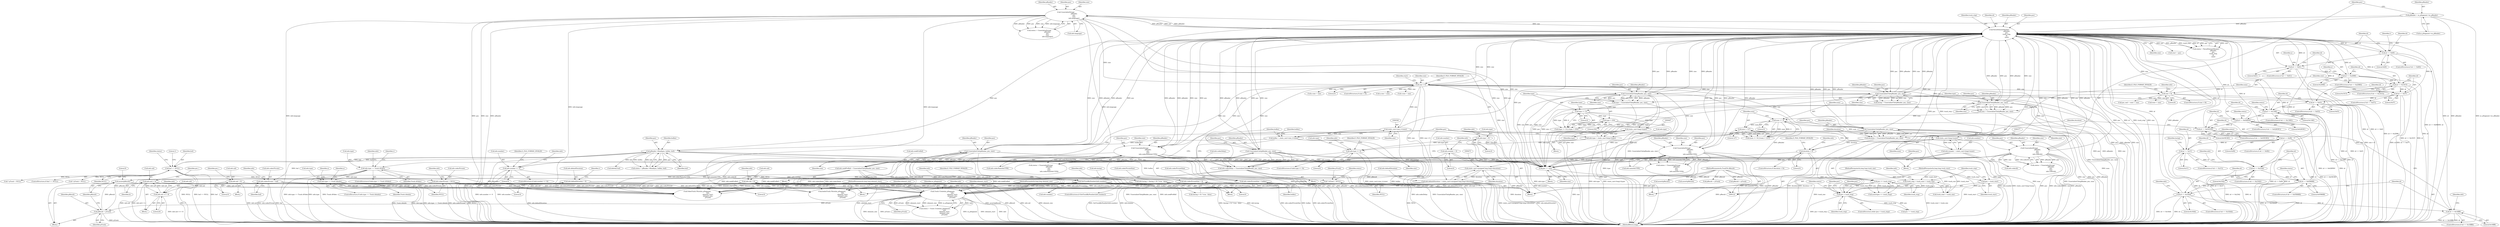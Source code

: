 digraph "1_Android_04839626ed859623901ebd3a5fd483982186b59d_192@API" {
"1000858" [label="(Call,assert(pResult))"];
"1000855" [label="(Call,pResult = pTrack)"];
"1000845" [label="(Call,Track::Create(m_pSegment,\n                                          info,\n                                          element_start,\n                                          element_size,\n                                          pTrack))"];
"1000438" [label="(Call,UnserializeString(\n                                    pReader,\n                                    pos,\n                                    size,\n                                    info.language))"];
"1000223" [label="(Call,ParseElementHeader(\n                                pReader,\n                                pos,\n                                track_stop,\n                                id,\n                                size))"];
"1000622" [label="(Call,UnserializeUInt(pReader, pos, size))"];
"1000236" [label="(Call,size < 0)"];
"1000458" [label="(Call,UnserializeUInt(pReader, pos, size))"];
"1000388" [label="(Call,UnserializeUInt(pReader, pos, size))"];
"1000587" [label="(Call,UnserializeString(\n                                    pReader,\n                                    pos,\n                                    size,\n                                    info.codecNameAsUTF8))"];
"1000134" [label="(Call,pReader = m_pSegment->m_pReader)"];
"1000503" [label="(Call,UnserializeUInt(pReader, pos, size))"];
"1000484" [label="(Call,UnserializeString(\n                                    pReader,\n                                    pos,\n                                    size,\n                                    info.codecId))"];
"1000418" [label="(Call,UnserializeString(\n                                    pReader,\n                                    pos,\n                                    size,\n                                    info.nameAsUTF8))"];
"1000608" [label="(Call,UnserializeUInt(pReader, pos, size))"];
"1000358" [label="(Call,UnserializeUInt(pReader, pos, size))"];
"1000214" [label="(Call,pos < track_stop)"];
"1000630" [label="(Call,pos <= track_stop)"];
"1000626" [label="(Call,pos += size)"];
"1000539" [label="(Call,static_cast<size_t>(size))"];
"1000299" [label="(Call,size > 8)"];
"1000557" [label="(Call,pReader->Read(pos, buflen, buf))"];
"1000537" [label="(Call,buflen = static_cast<size_t>(size))"];
"1000548" [label="(Call,buf == NULL)"];
"1000140" [label="(Call,pos = track_start)"];
"1000123" [label="(MethodParameterIn,long long track_start)"];
"1000144" [label="(Call,track_stop = track_start + track_size)"];
"1000124" [label="(MethodParameterIn,long long track_size)"];
"1000519" [label="(Call,id == 0x23A2)"];
"1000497" [label="(Call,id == 0x1C)"];
"1000477" [label="(Call,id == 0x06)"];
"1000451" [label="(Call,id == 0x03E383)"];
"1000431" [label="(Call,id == 0x02B59C)"];
"1000411" [label="(Call,id == 0x136E)"];
"1000381" [label="(Call,id == 0x03)"];
"1000351" [label="(Call,id == 0x57)"];
"1000294" [label="(Call,id == 0x33C5)"];
"1000278" [label="(Call,id == 0x2D80)"];
"1000262" [label="(Call,id == 0x61)"];
"1000246" [label="(Call,id == 0x60)"];
"1000614" [label="(Call,id == 0x16BB)"];
"1000600" [label="(Call,id == 0x16AA)"];
"1000580" [label="(Call,id == 0x058688)"];
"1000568" [label="(Call,info.codecPrivate = buf)"];
"1000342" [label="(Call,info.uid |= b)"];
"1000337" [label="(Call,info.uid <<= 8)"];
"1000304" [label="(Call,info.uid = 0)"];
"1000165" [label="(Call,info.defaultDuration = 0)"];
"1000604" [label="(Call,info.codecDelay = UnserializeUInt(pReader, pos, size))"];
"1000526" [label="(Call,info.codecPrivate = NULL)"];
"1000618" [label="(Call,info.seekPreRoll = UnserializeUInt(pReader, pos, size))"];
"1000735" [label="(Call,info.type == Track::kAudio)"];
"1000671" [label="(Call,info.type == Track::kVideo)"];
"1000653" [label="(Call,info.type <= 0)"];
"1000150" [label="(Call,info.type = 0)"];
"1000402" [label="(Call,info.type = static_cast<long>(type))"];
"1000406" [label="(Call,static_cast<long>(type))"];
"1000397" [label="(Call,type > 254)"];
"1000394" [label="(Call,type <= 0)"];
"1000386" [label="(Call,type = UnserializeUInt(pReader, pos, size))"];
"1000531" [label="(Call,info.codecPrivateSize = 0)"];
"1000160" [label="(Call,info.uid = 0)"];
"1000646" [label="(Call,GetTrackByNumber(info.number))"];
"1000638" [label="(Call,info.number <= 0)"];
"1000372" [label="(Call,info.number = static_cast<long>(num))"];
"1000376" [label="(Call,static_cast<long>(num))"];
"1000364" [label="(Call,num <= 0)"];
"1000356" [label="(Call,num = UnserializeUInt(pReader, pos, size))"];
"1000367" [label="(Call,num > 127)"];
"1000155" [label="(Call,info.number = 0)"];
"1000660" [label="(Call,info.lacing = (lacing > 0) ? true : false)"];
"1000573" [label="(Call,info.codecPrivateSize = buflen)"];
"1000468" [label="(Call,info.defaultDuration = static_cast<unsigned long long>(duration))"];
"1000472" [label="(Call,static_cast<unsigned long long>(duration))"];
"1000463" [label="(Call,duration < 0)"];
"1000456" [label="(Call,duration = UnserializeUInt(pReader, pos, size))"];
"1000125" [label="(MethodParameterIn,long long element_start)"];
"1000126" [label="(MethodParameterIn,long long element_size)"];
"1000839" [label="(Call,* pTrack = NULL)"];
"1000127" [label="(MethodParameterIn,Track*& pResult)"];
"1000503" [label="(Call,UnserializeUInt(pReader, pos, size))"];
"1000303" [label="(Identifier,E_FILE_FORMAT_INVALID)"];
"1000369" [label="(Literal,127)"];
"1000451" [label="(Call,id == 0x03E383)"];
"1000632" [label="(Identifier,track_stop)"];
"1000305" [label="(Call,info.uid)"];
"1000433" [label="(Literal,0x02B59C)"];
"1000397" [label="(Call,type > 254)"];
"1000432" [label="(Identifier,id)"];
"1000541" [label="(Identifier,size)"];
"1000417" [label="(Identifier,status)"];
"1000135" [label="(Identifier,pReader)"];
"1000839" [label="(Call,* pTrack = NULL)"];
"1000646" [label="(Call,GetTrackByNumber(info.number))"];
"1000588" [label="(Identifier,pReader)"];
"1000386" [label="(Call,type = UnserializeUInt(pReader, pos, size))"];
"1000314" [label="(Call,pos_end = start + size)"];
"1000308" [label="(Literal,0)"];
"1000587" [label="(Call,UnserializeString(\n                                    pReader,\n                                    pos,\n                                    size,\n                                    info.codecNameAsUTF8))"];
"1000657" [label="(Literal,0)"];
"1000268" [label="(Identifier,a)"];
"1000662" [label="(Identifier,info)"];
"1000843" [label="(Call,status = Track::Create(m_pSegment,\n                                          info,\n                                          element_start,\n                                          element_size,\n                                          pTrack))"];
"1000365" [label="(Identifier,num)"];
"1000623" [label="(Identifier,pReader)"];
"1000569" [label="(Call,info.codecPrivate)"];
"1000384" [label="(Block,)"];
"1000564" [label="(Call,delete[] buf)"];
"1000573" [label="(Call,info.codecPrivateSize = buflen)"];
"1000316" [label="(Call,start + size)"];
"1000165" [label="(Call,info.defaultDuration = 0)"];
"1000311" [label="(Identifier,pos_)"];
"1000297" [label="(Block,)"];
"1000416" [label="(Call,status = UnserializeString(\n                                    pReader,\n                                    pos,\n                                    size,\n                                    info.nameAsUTF8))"];
"1000393" [label="(Call,(type <= 0) || (type > 254))"];
"1000226" [label="(Identifier,track_stop)"];
"1000430" [label="(ControlStructure,if (id == 0x02B59C))"];
"1000849" [label="(Identifier,element_size)"];
"1000412" [label="(Identifier,id)"];
"1000450" [label="(ControlStructure,if (id == 0x03E383))"];
"1000295" [label="(Identifier,id)"];
"1000381" [label="(Call,id == 0x03)"];
"1000217" [label="(Block,)"];
"1000601" [label="(Identifier,id)"];
"1000556" [label="(Identifier,status)"];
"1000304" [label="(Call,info.uid = 0)"];
"1000568" [label="(Call,info.codecPrivate = buf)"];
"1000660" [label="(Call,info.lacing = (lacing > 0) ? true : false)"];
"1000150" [label="(Call,info.type = 0)"];
"1000227" [label="(Identifier,id)"];
"1000411" [label="(Call,id == 0x136E)"];
"1000486" [label="(Identifier,pos)"];
"1000306" [label="(Identifier,info)"];
"1000134" [label="(Call,pReader = m_pSegment->m_pReader)"];
"1000348" [label="(Identifier,pos_)"];
"1000846" [label="(Identifier,m_pSegment)"];
"1000520" [label="(Identifier,id)"];
"1000522" [label="(Block,)"];
"1000293" [label="(ControlStructure,if (id == 0x33C5))"];
"1000247" [label="(Identifier,id)"];
"1000501" [label="(Call,lacing = UnserializeUInt(pReader, pos, size))"];
"1000173" [label="(Identifier,v)"];
"1000246" [label="(Call,id == 0x60)"];
"1000391" [label="(Identifier,size)"];
"1000124" [label="(MethodParameterIn,long long track_size)"];
"1000544" [label="(Block,)"];
"1000589" [label="(Identifier,pos)"];
"1000352" [label="(Identifier,id)"];
"1000376" [label="(Call,static_cast<long>(num))"];
"1000216" [label="(Identifier,track_stop)"];
"1000136" [label="(Call,m_pSegment->m_pReader)"];
"1000610" [label="(Identifier,pos)"];
"1000625" [label="(Identifier,size)"];
"1000142" [label="(Identifier,track_start)"];
"1000382" [label="(Identifier,id)"];
"1000582" [label="(Literal,0x058688)"];
"1000465" [label="(Literal,0)"];
"1000358" [label="(Call,UnserializeUInt(pReader, pos, size))"];
"1000287" [label="(Call,e.size = size)"];
"1000626" [label="(Call,pos += size)"];
"1000439" [label="(Identifier,pReader)"];
"1000482" [label="(Call,status = UnserializeString(\n                                    pReader,\n                                    pos,\n                                    size,\n                                    info.codecId))"];
"1000264" [label="(Literal,0x61)"];
"1000611" [label="(Identifier,size)"];
"1000479" [label="(Literal,0x06)"];
"1000240" [label="(Identifier,E_FILE_FORMAT_INVALID)"];
"1000844" [label="(Identifier,status)"];
"1000353" [label="(Literal,0x57)"];
"1000782" [label="(Call,assert(pResult))"];
"1000538" [label="(Identifier,buflen)"];
"1000616" [label="(Literal,0x16BB)"];
"1000603" [label="(Block,)"];
"1000524" [label="(Identifier,info)"];
"1000166" [label="(Call,info.defaultDuration)"];
"1000769" [label="(Call,AudioTrack::Parse(m_pSegment,\n                                              info,\n                                              element_start,\n                                              element_size,\n                                              pTrack))"];
"1000715" [label="(Call,pResult = pTrack)"];
"1000537" [label="(Call,buflen = static_cast<size_t>(size))"];
"1000214" [label="(Call,pos < track_stop)"];
"1000642" [label="(Literal,0)"];
"1000585" [label="(Call,status = UnserializeString(\n                                    pReader,\n                                    pos,\n                                    size,\n                                    info.codecNameAsUTF8))"];
"1000155" [label="(Call,info.number = 0)"];
"1000608" [label="(Call,UnserializeUInt(pReader, pos, size))"];
"1000279" [label="(Identifier,id)"];
"1000638" [label="(Call,info.number <= 0)"];
"1000146" [label="(Call,track_start + track_size)"];
"1000548" [label="(Call,buf == NULL)"];
"1000342" [label="(Call,info.uid |= b)"];
"1000460" [label="(Identifier,pos)"];
"1000659" [label="(Identifier,E_FILE_FORMAT_INVALID)"];
"1000145" [label="(Identifier,track_stop)"];
"1000553" [label="(Literal,1)"];
"1000670" [label="(ControlStructure,if (info.type == Track::kVideo))"];
"1000533" [label="(Identifier,info)"];
"1000579" [label="(ControlStructure,if (id == 0x058688))"];
"1000160" [label="(Call,info.uid = 0)"];
"1000847" [label="(Identifier,info)"];
"1000337" [label="(Call,info.uid <<= 8)"];
"1000383" [label="(Literal,0x03)"];
"1000224" [label="(Identifier,pReader)"];
"1000410" [label="(ControlStructure,if (id == 0x136E))"];
"1000737" [label="(Identifier,info)"];
"1000575" [label="(Identifier,info)"];
"1000372" [label="(Call,info.number = static_cast<long>(num))"];
"1000736" [label="(Call,info.type)"];
"1000470" [label="(Identifier,info)"];
"1000159" [label="(Literal,0)"];
"1000245" [label="(ControlStructure,if (id == 0x60))"];
"1000162" [label="(Identifier,info)"];
"1000609" [label="(Identifier,pReader)"];
"1000485" [label="(Identifier,pReader)"];
"1000586" [label="(Identifier,status)"];
"1000422" [label="(Call,info.nameAsUTF8)"];
"1000408" [label="(Identifier,type)"];
"1000262" [label="(Call,id == 0x61)"];
"1000151" [label="(Call,info.type)"];
"1000521" [label="(Literal,0x23A2)"];
"1000238" [label="(Literal,0)"];
"1000856" [label="(Identifier,pResult)"];
"1000602" [label="(Literal,0x16AA)"];
"1000476" [label="(ControlStructure,if (id == 0x06))"];
"1000169" [label="(Literal,0)"];
"1000617" [label="(Block,)"];
"1000502" [label="(Identifier,lacing)"];
"1000858" [label="(Call,assert(pResult))"];
"1000577" [label="(Identifier,buflen)"];
"1000360" [label="(Identifier,pos)"];
"1000378" [label="(Identifier,num)"];
"1000395" [label="(Identifier,type)"];
"1000463" [label="(Call,duration < 0)"];
"1000223" [label="(Call,ParseElementHeader(\n                                pReader,\n                                pos,\n                                track_stop,\n                                id,\n                                size))"];
"1000235" [label="(ControlStructure,if (size < 0))"];
"1000614" [label="(Call,id == 0x16BB)"];
"1000859" [label="(Identifier,pResult)"];
"1000627" [label="(Identifier,pos)"];
"1000580" [label="(Call,id == 0x058688)"];
"1000357" [label="(Identifier,num)"];
"1000484" [label="(Call,UnserializeString(\n                                    pReader,\n                                    pos,\n                                    size,\n                                    info.codecId))"];
"1000418" [label="(Call,UnserializeString(\n                                    pReader,\n                                    pos,\n                                    size,\n                                    info.nameAsUTF8))"];
"1000437" [label="(Identifier,status)"];
"1000363" [label="(Call,(num <= 0) || (num > 127))"];
"1000531" [label="(Call,info.codecPrivateSize = 0)"];
"1000519" [label="(Call,id == 0x23A2)"];
"1000644" [label="(Identifier,E_FILE_FORMAT_INVALID)"];
"1000280" [label="(Literal,0x2D80)"];
"1000855" [label="(Call,pResult = pTrack)"];
"1000301" [label="(Literal,8)"];
"1000763" [label="(Call,* pTrack = NULL)"];
"1000857" [label="(Identifier,pTrack)"];
"1000648" [label="(Identifier,info)"];
"1000213" [label="(ControlStructure,while (pos < track_stop))"];
"1000504" [label="(Identifier,pReader)"];
"1000652" [label="(ControlStructure,if (info.type <= 0))"];
"1000499" [label="(Literal,0x1C)"];
"1000488" [label="(Call,info.codecId)"];
"1000356" [label="(Call,num = UnserializeUInt(pReader, pos, size))"];
"1000127" [label="(MethodParameterIn,Track*& pResult)"];
"1000628" [label="(Identifier,size)"];
"1000436" [label="(Call,status = UnserializeString(\n                                    pReader,\n                                    pos,\n                                    size,\n                                    info.language))"];
"1000840" [label="(Identifier,pTrack)"];
"1000637" [label="(ControlStructure,if (info.number <= 0))"];
"1000125" [label="(MethodParameterIn,long long element_start)"];
"1000653" [label="(Call,info.type <= 0)"];
"1000261" [label="(ControlStructure,if (id == 0x61))"];
"1000705" [label="(Call,VideoTrack::Parse(m_pSegment,\n                                              info,\n                                              element_start,\n                                              element_size,\n                                              pTrack))"];
"1000354" [label="(Block,)"];
"1000498" [label="(Identifier,id)"];
"1000478" [label="(Identifier,id)"];
"1000457" [label="(Identifier,duration)"];
"1000398" [label="(Identifier,type)"];
"1000558" [label="(Identifier,pos)"];
"1000861" [label="(Literal,0)"];
"1000243" [label="(Identifier,start)"];
"1000236" [label="(Call,size < 0)"];
"1000252" [label="(Identifier,v)"];
"1000341" [label="(Literal,8)"];
"1000850" [label="(Identifier,pTrack)"];
"1000462" [label="(ControlStructure,if (duration < 0))"];
"1000453" [label="(Literal,0x03E383)"];
"1000419" [label="(Identifier,pReader)"];
"1000346" [label="(Identifier,b)"];
"1000390" [label="(Identifier,pos)"];
"1000421" [label="(Identifier,size)"];
"1000547" [label="(ControlStructure,if (buf == NULL))"];
"1000228" [label="(Identifier,size)"];
"1000156" [label="(Call,info.number)"];
"1000699" [label="(Call,* pTrack = NULL)"];
"1000296" [label="(Literal,0x33C5)"];
"1000543" [label="(Identifier,buflen)"];
"1000779" [label="(Call,pResult = pTrack)"];
"1000630" [label="(Call,pos <= track_stop)"];
"1000798" [label="(Block,)"];
"1000242" [label="(Call,start = pos)"];
"1000388" [label="(Call,UnserializeUInt(pReader, pos, size))"];
"1000442" [label="(Call,info.language)"];
"1000680" [label="(Identifier,v)"];
"1000631" [label="(Identifier,pos)"];
"1000647" [label="(Call,info.number)"];
"1000629" [label="(Call,assert(pos <= track_stop))"];
"1000581" [label="(Identifier,id)"];
"1000600" [label="(Call,id == 0x16AA)"];
"1000366" [label="(Literal,0)"];
"1000277" [label="(ControlStructure,if (id == 0x2D80))"];
"1000157" [label="(Identifier,info)"];
"1000438" [label="(Call,UnserializeString(\n                                    pReader,\n                                    pos,\n                                    size,\n                                    info.language))"];
"1000718" [label="(Call,assert(pResult))"];
"1000141" [label="(Identifier,pos)"];
"1000452" [label="(Identifier,id)"];
"1000440" [label="(Identifier,pos)"];
"1000403" [label="(Call,info.type)"];
"1000618" [label="(Call,info.seekPreRoll = UnserializeUInt(pReader, pos, size))"];
"1000604" [label="(Call,info.codecDelay = UnserializeUInt(pReader, pos, size))"];
"1000271" [label="(Call,a.size = size)"];
"1000555" [label="(Call,status = pReader->Read(pos, buflen, buf))"];
"1000467" [label="(Identifier,E_FILE_FORMAT_INVALID)"];
"1000402" [label="(Call,info.type = static_cast<long>(type))"];
"1000862" [label="(MethodReturn,long)"];
"1000373" [label="(Call,info.number)"];
"1000387" [label="(Identifier,type)"];
"1000841" [label="(Identifier,NULL)"];
"1000557" [label="(Call,pReader->Read(pos, buflen, buf))"];
"1000468" [label="(Call,info.defaultDuration = static_cast<unsigned long long>(duration))"];
"1000406" [label="(Call,static_cast<long>(type))"];
"1000620" [label="(Identifier,info)"];
"1000263" [label="(Identifier,id)"];
"1000298" [label="(ControlStructure,if (size > 8))"];
"1000550" [label="(Identifier,NULL)"];
"1000739" [label="(Identifier,Track::kAudio)"];
"1000128" [label="(Block,)"];
"1000474" [label="(Identifier,duration)"];
"1000126" [label="(MethodParameterIn,long long element_size)"];
"1000848" [label="(Identifier,element_start)"];
"1000574" [label="(Call,info.codecPrivateSize)"];
"1000619" [label="(Call,info.seekPreRoll)"];
"1000639" [label="(Call,info.number)"];
"1000431" [label="(Call,id == 0x02B59C)"];
"1000154" [label="(Literal,0)"];
"1000615" [label="(Identifier,id)"];
"1000635" [label="(Identifier,pos)"];
"1000496" [label="(ControlStructure,if (id == 0x1C))"];
"1000671" [label="(Call,info.type == Track::kVideo)"];
"1000464" [label="(Identifier,duration)"];
"1000664" [label="(Call,(lacing > 0) ? true : false)"];
"1000420" [label="(Identifier,pos)"];
"1000350" [label="(ControlStructure,if (id == 0x57))"];
"1000458" [label="(Call,UnserializeUInt(pReader, pos, size))"];
"1000164" [label="(Literal,0)"];
"1000735" [label="(Call,info.type == Track::kAudio)"];
"1000278" [label="(Call,id == 0x2D80)"];
"1000389" [label="(Identifier,pReader)"];
"1000222" [label="(Identifier,status)"];
"1000123" [label="(MethodParameterIn,long long track_start)"];
"1000572" [label="(Identifier,buf)"];
"1000606" [label="(Identifier,info)"];
"1000734" [label="(ControlStructure,if (info.type == Track::kAudio))"];
"1000591" [label="(Call,info.codecNameAsUTF8)"];
"1000845" [label="(Call,Track::Create(m_pSegment,\n                                          info,\n                                          element_start,\n                                          element_size,\n                                          pTrack))"];
"1000483" [label="(Identifier,status)"];
"1000599" [label="(ControlStructure,if (id == 0x16AA))"];
"1000613" [label="(ControlStructure,if (id == 0x16BB))"];
"1000140" [label="(Call,pos = track_start)"];
"1000506" [label="(Identifier,size)"];
"1000456" [label="(Call,duration = UnserializeUInt(pReader, pos, size))"];
"1000487" [label="(Identifier,size)"];
"1000300" [label="(Identifier,size)"];
"1000518" [label="(ControlStructure,if (id == 0x23A2))"];
"1000441" [label="(Identifier,size)"];
"1000634" [label="(Call,pos == track_stop)"];
"1000152" [label="(Identifier,info)"];
"1000605" [label="(Call,info.codecDelay)"];
"1000144" [label="(Call,track_stop = track_start + track_size)"];
"1000505" [label="(Identifier,pos)"];
"1000215" [label="(Identifier,pos)"];
"1000559" [label="(Identifier,buflen)"];
"1000590" [label="(Identifier,size)"];
"1000225" [label="(Identifier,pos)"];
"1000344" [label="(Identifier,info)"];
"1000672" [label="(Call,info.type)"];
"1000248" [label="(Literal,0x60)"];
"1000343" [label="(Call,info.uid)"];
"1000396" [label="(Literal,0)"];
"1000661" [label="(Call,info.lacing)"];
"1000527" [label="(Call,info.codecPrivate)"];
"1000645" [label="(ControlStructure,if (GetTrackByNumber(info.number)))"];
"1000368" [label="(Identifier,num)"];
"1000497" [label="(Call,id == 0x1C)"];
"1000323" [label="(Block,)"];
"1000454" [label="(Block,)"];
"1000359" [label="(Identifier,pReader)"];
"1000255" [label="(Call,v.size = size)"];
"1000675" [label="(Identifier,Track::kVideo)"];
"1000351" [label="(Call,id == 0x57)"];
"1000622" [label="(Call,UnserializeUInt(pReader, pos, size))"];
"1000361" [label="(Identifier,size)"];
"1000167" [label="(Identifier,info)"];
"1000364" [label="(Call,num <= 0)"];
"1000673" [label="(Identifier,info)"];
"1000294" [label="(Call,id == 0x33C5)"];
"1000802" [label="(Identifier,a)"];
"1000624" [label="(Identifier,pos)"];
"1000459" [label="(Identifier,pReader)"];
"1000399" [label="(Literal,254)"];
"1000530" [label="(Identifier,NULL)"];
"1000654" [label="(Call,info.type)"];
"1000535" [label="(Literal,0)"];
"1000744" [label="(Identifier,a)"];
"1000367" [label="(Call,num > 127)"];
"1000539" [label="(Call,static_cast<size_t>(size))"];
"1000284" [label="(Identifier,e)"];
"1000655" [label="(Identifier,info)"];
"1000161" [label="(Call,info.uid)"];
"1000472" [label="(Call,static_cast<unsigned long long>(duration))"];
"1000299" [label="(Call,size > 8)"];
"1000413" [label="(Literal,0x136E)"];
"1000394" [label="(Call,type <= 0)"];
"1000549" [label="(Identifier,buf)"];
"1000560" [label="(Identifier,buf)"];
"1000532" [label="(Call,info.codecPrivateSize)"];
"1000221" [label="(Call,status = ParseElementHeader(\n                                pReader,\n                                pos,\n                                track_stop,\n                                id,\n                                size))"];
"1000338" [label="(Call,info.uid)"];
"1000380" [label="(ControlStructure,if (id == 0x03))"];
"1000237" [label="(Identifier,size)"];
"1000461" [label="(Identifier,size)"];
"1000469" [label="(Call,info.defaultDuration)"];
"1000477" [label="(Call,id == 0x06)"];
"1000526" [label="(Call,info.codecPrivate = NULL)"];
"1000651" [label="(Identifier,E_FILE_FORMAT_INVALID)"];
"1000858" -> "1000798"  [label="AST: "];
"1000858" -> "1000859"  [label="CFG: "];
"1000859" -> "1000858"  [label="AST: "];
"1000861" -> "1000858"  [label="CFG: "];
"1000858" -> "1000862"  [label="DDG: assert(pResult)"];
"1000858" -> "1000862"  [label="DDG: pResult"];
"1000855" -> "1000858"  [label="DDG: pResult"];
"1000127" -> "1000858"  [label="DDG: pResult"];
"1000855" -> "1000798"  [label="AST: "];
"1000855" -> "1000857"  [label="CFG: "];
"1000856" -> "1000855"  [label="AST: "];
"1000857" -> "1000855"  [label="AST: "];
"1000859" -> "1000855"  [label="CFG: "];
"1000855" -> "1000862"  [label="DDG: pTrack"];
"1000845" -> "1000855"  [label="DDG: pTrack"];
"1000127" -> "1000855"  [label="DDG: pResult"];
"1000845" -> "1000843"  [label="AST: "];
"1000845" -> "1000850"  [label="CFG: "];
"1000846" -> "1000845"  [label="AST: "];
"1000847" -> "1000845"  [label="AST: "];
"1000848" -> "1000845"  [label="AST: "];
"1000849" -> "1000845"  [label="AST: "];
"1000850" -> "1000845"  [label="AST: "];
"1000843" -> "1000845"  [label="CFG: "];
"1000845" -> "1000862"  [label="DDG: element_size"];
"1000845" -> "1000862"  [label="DDG: pTrack"];
"1000845" -> "1000862"  [label="DDG: m_pSegment"];
"1000845" -> "1000862"  [label="DDG: element_start"];
"1000845" -> "1000862"  [label="DDG: info"];
"1000845" -> "1000843"  [label="DDG: info"];
"1000845" -> "1000843"  [label="DDG: pTrack"];
"1000845" -> "1000843"  [label="DDG: element_start"];
"1000845" -> "1000843"  [label="DDG: element_size"];
"1000845" -> "1000843"  [label="DDG: m_pSegment"];
"1000438" -> "1000845"  [label="DDG: info.language"];
"1000568" -> "1000845"  [label="DDG: info.codecPrivate"];
"1000342" -> "1000845"  [label="DDG: info.uid"];
"1000484" -> "1000845"  [label="DDG: info.codecId"];
"1000304" -> "1000845"  [label="DDG: info.uid"];
"1000165" -> "1000845"  [label="DDG: info.defaultDuration"];
"1000418" -> "1000845"  [label="DDG: info.nameAsUTF8"];
"1000604" -> "1000845"  [label="DDG: info.codecDelay"];
"1000526" -> "1000845"  [label="DDG: info.codecPrivate"];
"1000618" -> "1000845"  [label="DDG: info.seekPreRoll"];
"1000735" -> "1000845"  [label="DDG: info.type"];
"1000531" -> "1000845"  [label="DDG: info.codecPrivateSize"];
"1000160" -> "1000845"  [label="DDG: info.uid"];
"1000646" -> "1000845"  [label="DDG: info.number"];
"1000660" -> "1000845"  [label="DDG: info.lacing"];
"1000573" -> "1000845"  [label="DDG: info.codecPrivateSize"];
"1000587" -> "1000845"  [label="DDG: info.codecNameAsUTF8"];
"1000468" -> "1000845"  [label="DDG: info.defaultDuration"];
"1000125" -> "1000845"  [label="DDG: element_start"];
"1000126" -> "1000845"  [label="DDG: element_size"];
"1000839" -> "1000845"  [label="DDG: pTrack"];
"1000438" -> "1000436"  [label="AST: "];
"1000438" -> "1000442"  [label="CFG: "];
"1000439" -> "1000438"  [label="AST: "];
"1000440" -> "1000438"  [label="AST: "];
"1000441" -> "1000438"  [label="AST: "];
"1000442" -> "1000438"  [label="AST: "];
"1000436" -> "1000438"  [label="CFG: "];
"1000438" -> "1000862"  [label="DDG: info.language"];
"1000438" -> "1000862"  [label="DDG: pos"];
"1000438" -> "1000862"  [label="DDG: size"];
"1000438" -> "1000862"  [label="DDG: pReader"];
"1000438" -> "1000223"  [label="DDG: pReader"];
"1000438" -> "1000223"  [label="DDG: size"];
"1000438" -> "1000436"  [label="DDG: pReader"];
"1000438" -> "1000436"  [label="DDG: pos"];
"1000438" -> "1000436"  [label="DDG: size"];
"1000438" -> "1000436"  [label="DDG: info.language"];
"1000223" -> "1000438"  [label="DDG: pReader"];
"1000223" -> "1000438"  [label="DDG: pos"];
"1000236" -> "1000438"  [label="DDG: size"];
"1000438" -> "1000626"  [label="DDG: size"];
"1000438" -> "1000626"  [label="DDG: pos"];
"1000438" -> "1000705"  [label="DDG: info.language"];
"1000438" -> "1000769"  [label="DDG: info.language"];
"1000223" -> "1000221"  [label="AST: "];
"1000223" -> "1000228"  [label="CFG: "];
"1000224" -> "1000223"  [label="AST: "];
"1000225" -> "1000223"  [label="AST: "];
"1000226" -> "1000223"  [label="AST: "];
"1000227" -> "1000223"  [label="AST: "];
"1000228" -> "1000223"  [label="AST: "];
"1000221" -> "1000223"  [label="CFG: "];
"1000223" -> "1000862"  [label="DDG: pos"];
"1000223" -> "1000862"  [label="DDG: id"];
"1000223" -> "1000862"  [label="DDG: track_stop"];
"1000223" -> "1000862"  [label="DDG: size"];
"1000223" -> "1000862"  [label="DDG: pReader"];
"1000223" -> "1000221"  [label="DDG: size"];
"1000223" -> "1000221"  [label="DDG: pReader"];
"1000223" -> "1000221"  [label="DDG: track_stop"];
"1000223" -> "1000221"  [label="DDG: id"];
"1000223" -> "1000221"  [label="DDG: pos"];
"1000622" -> "1000223"  [label="DDG: pReader"];
"1000622" -> "1000223"  [label="DDG: size"];
"1000458" -> "1000223"  [label="DDG: pReader"];
"1000458" -> "1000223"  [label="DDG: size"];
"1000388" -> "1000223"  [label="DDG: pReader"];
"1000388" -> "1000223"  [label="DDG: size"];
"1000587" -> "1000223"  [label="DDG: pReader"];
"1000587" -> "1000223"  [label="DDG: size"];
"1000134" -> "1000223"  [label="DDG: pReader"];
"1000503" -> "1000223"  [label="DDG: pReader"];
"1000503" -> "1000223"  [label="DDG: size"];
"1000484" -> "1000223"  [label="DDG: pReader"];
"1000484" -> "1000223"  [label="DDG: size"];
"1000418" -> "1000223"  [label="DDG: pReader"];
"1000418" -> "1000223"  [label="DDG: size"];
"1000608" -> "1000223"  [label="DDG: pReader"];
"1000608" -> "1000223"  [label="DDG: size"];
"1000358" -> "1000223"  [label="DDG: pReader"];
"1000358" -> "1000223"  [label="DDG: size"];
"1000214" -> "1000223"  [label="DDG: pos"];
"1000214" -> "1000223"  [label="DDG: track_stop"];
"1000519" -> "1000223"  [label="DDG: id"];
"1000497" -> "1000223"  [label="DDG: id"];
"1000411" -> "1000223"  [label="DDG: id"];
"1000614" -> "1000223"  [label="DDG: id"];
"1000431" -> "1000223"  [label="DDG: id"];
"1000580" -> "1000223"  [label="DDG: id"];
"1000294" -> "1000223"  [label="DDG: id"];
"1000381" -> "1000223"  [label="DDG: id"];
"1000351" -> "1000223"  [label="DDG: id"];
"1000477" -> "1000223"  [label="DDG: id"];
"1000278" -> "1000223"  [label="DDG: id"];
"1000262" -> "1000223"  [label="DDG: id"];
"1000451" -> "1000223"  [label="DDG: id"];
"1000246" -> "1000223"  [label="DDG: id"];
"1000600" -> "1000223"  [label="DDG: id"];
"1000236" -> "1000223"  [label="DDG: size"];
"1000539" -> "1000223"  [label="DDG: size"];
"1000299" -> "1000223"  [label="DDG: size"];
"1000223" -> "1000236"  [label="DDG: size"];
"1000223" -> "1000242"  [label="DDG: pos"];
"1000223" -> "1000246"  [label="DDG: id"];
"1000223" -> "1000358"  [label="DDG: pReader"];
"1000223" -> "1000358"  [label="DDG: pos"];
"1000223" -> "1000388"  [label="DDG: pReader"];
"1000223" -> "1000388"  [label="DDG: pos"];
"1000223" -> "1000418"  [label="DDG: pReader"];
"1000223" -> "1000418"  [label="DDG: pos"];
"1000223" -> "1000458"  [label="DDG: pReader"];
"1000223" -> "1000458"  [label="DDG: pos"];
"1000223" -> "1000484"  [label="DDG: pReader"];
"1000223" -> "1000484"  [label="DDG: pos"];
"1000223" -> "1000503"  [label="DDG: pReader"];
"1000223" -> "1000503"  [label="DDG: pos"];
"1000223" -> "1000557"  [label="DDG: pos"];
"1000223" -> "1000587"  [label="DDG: pReader"];
"1000223" -> "1000587"  [label="DDG: pos"];
"1000223" -> "1000608"  [label="DDG: pReader"];
"1000223" -> "1000608"  [label="DDG: pos"];
"1000223" -> "1000622"  [label="DDG: pReader"];
"1000223" -> "1000622"  [label="DDG: pos"];
"1000223" -> "1000626"  [label="DDG: pos"];
"1000223" -> "1000630"  [label="DDG: track_stop"];
"1000622" -> "1000618"  [label="AST: "];
"1000622" -> "1000625"  [label="CFG: "];
"1000623" -> "1000622"  [label="AST: "];
"1000624" -> "1000622"  [label="AST: "];
"1000625" -> "1000622"  [label="AST: "];
"1000618" -> "1000622"  [label="CFG: "];
"1000622" -> "1000862"  [label="DDG: pReader"];
"1000622" -> "1000618"  [label="DDG: pReader"];
"1000622" -> "1000618"  [label="DDG: pos"];
"1000622" -> "1000618"  [label="DDG: size"];
"1000236" -> "1000622"  [label="DDG: size"];
"1000622" -> "1000626"  [label="DDG: size"];
"1000622" -> "1000626"  [label="DDG: pos"];
"1000236" -> "1000235"  [label="AST: "];
"1000236" -> "1000238"  [label="CFG: "];
"1000237" -> "1000236"  [label="AST: "];
"1000238" -> "1000236"  [label="AST: "];
"1000240" -> "1000236"  [label="CFG: "];
"1000243" -> "1000236"  [label="CFG: "];
"1000236" -> "1000862"  [label="DDG: size"];
"1000236" -> "1000862"  [label="DDG: size < 0"];
"1000236" -> "1000255"  [label="DDG: size"];
"1000236" -> "1000271"  [label="DDG: size"];
"1000236" -> "1000287"  [label="DDG: size"];
"1000236" -> "1000299"  [label="DDG: size"];
"1000236" -> "1000358"  [label="DDG: size"];
"1000236" -> "1000388"  [label="DDG: size"];
"1000236" -> "1000418"  [label="DDG: size"];
"1000236" -> "1000458"  [label="DDG: size"];
"1000236" -> "1000484"  [label="DDG: size"];
"1000236" -> "1000503"  [label="DDG: size"];
"1000236" -> "1000539"  [label="DDG: size"];
"1000236" -> "1000587"  [label="DDG: size"];
"1000236" -> "1000608"  [label="DDG: size"];
"1000236" -> "1000626"  [label="DDG: size"];
"1000458" -> "1000456"  [label="AST: "];
"1000458" -> "1000461"  [label="CFG: "];
"1000459" -> "1000458"  [label="AST: "];
"1000460" -> "1000458"  [label="AST: "];
"1000461" -> "1000458"  [label="AST: "];
"1000456" -> "1000458"  [label="CFG: "];
"1000458" -> "1000862"  [label="DDG: size"];
"1000458" -> "1000862"  [label="DDG: pos"];
"1000458" -> "1000862"  [label="DDG: pReader"];
"1000458" -> "1000456"  [label="DDG: pReader"];
"1000458" -> "1000456"  [label="DDG: pos"];
"1000458" -> "1000456"  [label="DDG: size"];
"1000458" -> "1000626"  [label="DDG: size"];
"1000458" -> "1000626"  [label="DDG: pos"];
"1000388" -> "1000386"  [label="AST: "];
"1000388" -> "1000391"  [label="CFG: "];
"1000389" -> "1000388"  [label="AST: "];
"1000390" -> "1000388"  [label="AST: "];
"1000391" -> "1000388"  [label="AST: "];
"1000386" -> "1000388"  [label="CFG: "];
"1000388" -> "1000862"  [label="DDG: pReader"];
"1000388" -> "1000862"  [label="DDG: pos"];
"1000388" -> "1000862"  [label="DDG: size"];
"1000388" -> "1000386"  [label="DDG: pReader"];
"1000388" -> "1000386"  [label="DDG: pos"];
"1000388" -> "1000386"  [label="DDG: size"];
"1000388" -> "1000626"  [label="DDG: size"];
"1000388" -> "1000626"  [label="DDG: pos"];
"1000587" -> "1000585"  [label="AST: "];
"1000587" -> "1000591"  [label="CFG: "];
"1000588" -> "1000587"  [label="AST: "];
"1000589" -> "1000587"  [label="AST: "];
"1000590" -> "1000587"  [label="AST: "];
"1000591" -> "1000587"  [label="AST: "];
"1000585" -> "1000587"  [label="CFG: "];
"1000587" -> "1000862"  [label="DDG: pos"];
"1000587" -> "1000862"  [label="DDG: size"];
"1000587" -> "1000862"  [label="DDG: pReader"];
"1000587" -> "1000862"  [label="DDG: info.codecNameAsUTF8"];
"1000587" -> "1000585"  [label="DDG: pReader"];
"1000587" -> "1000585"  [label="DDG: pos"];
"1000587" -> "1000585"  [label="DDG: size"];
"1000587" -> "1000585"  [label="DDG: info.codecNameAsUTF8"];
"1000587" -> "1000626"  [label="DDG: size"];
"1000587" -> "1000626"  [label="DDG: pos"];
"1000587" -> "1000705"  [label="DDG: info.codecNameAsUTF8"];
"1000587" -> "1000769"  [label="DDG: info.codecNameAsUTF8"];
"1000134" -> "1000128"  [label="AST: "];
"1000134" -> "1000136"  [label="CFG: "];
"1000135" -> "1000134"  [label="AST: "];
"1000136" -> "1000134"  [label="AST: "];
"1000141" -> "1000134"  [label="CFG: "];
"1000134" -> "1000862"  [label="DDG: pReader"];
"1000134" -> "1000862"  [label="DDG: m_pSegment->m_pReader"];
"1000503" -> "1000501"  [label="AST: "];
"1000503" -> "1000506"  [label="CFG: "];
"1000504" -> "1000503"  [label="AST: "];
"1000505" -> "1000503"  [label="AST: "];
"1000506" -> "1000503"  [label="AST: "];
"1000501" -> "1000503"  [label="CFG: "];
"1000503" -> "1000862"  [label="DDG: size"];
"1000503" -> "1000862"  [label="DDG: pos"];
"1000503" -> "1000862"  [label="DDG: pReader"];
"1000503" -> "1000501"  [label="DDG: pReader"];
"1000503" -> "1000501"  [label="DDG: pos"];
"1000503" -> "1000501"  [label="DDG: size"];
"1000503" -> "1000626"  [label="DDG: size"];
"1000503" -> "1000626"  [label="DDG: pos"];
"1000484" -> "1000482"  [label="AST: "];
"1000484" -> "1000488"  [label="CFG: "];
"1000485" -> "1000484"  [label="AST: "];
"1000486" -> "1000484"  [label="AST: "];
"1000487" -> "1000484"  [label="AST: "];
"1000488" -> "1000484"  [label="AST: "];
"1000482" -> "1000484"  [label="CFG: "];
"1000484" -> "1000862"  [label="DDG: pos"];
"1000484" -> "1000862"  [label="DDG: info.codecId"];
"1000484" -> "1000862"  [label="DDG: size"];
"1000484" -> "1000862"  [label="DDG: pReader"];
"1000484" -> "1000482"  [label="DDG: pReader"];
"1000484" -> "1000482"  [label="DDG: pos"];
"1000484" -> "1000482"  [label="DDG: size"];
"1000484" -> "1000482"  [label="DDG: info.codecId"];
"1000484" -> "1000626"  [label="DDG: size"];
"1000484" -> "1000626"  [label="DDG: pos"];
"1000484" -> "1000705"  [label="DDG: info.codecId"];
"1000484" -> "1000769"  [label="DDG: info.codecId"];
"1000418" -> "1000416"  [label="AST: "];
"1000418" -> "1000422"  [label="CFG: "];
"1000419" -> "1000418"  [label="AST: "];
"1000420" -> "1000418"  [label="AST: "];
"1000421" -> "1000418"  [label="AST: "];
"1000422" -> "1000418"  [label="AST: "];
"1000416" -> "1000418"  [label="CFG: "];
"1000418" -> "1000862"  [label="DDG: pos"];
"1000418" -> "1000862"  [label="DDG: info.nameAsUTF8"];
"1000418" -> "1000862"  [label="DDG: size"];
"1000418" -> "1000862"  [label="DDG: pReader"];
"1000418" -> "1000416"  [label="DDG: pReader"];
"1000418" -> "1000416"  [label="DDG: pos"];
"1000418" -> "1000416"  [label="DDG: size"];
"1000418" -> "1000416"  [label="DDG: info.nameAsUTF8"];
"1000418" -> "1000626"  [label="DDG: size"];
"1000418" -> "1000626"  [label="DDG: pos"];
"1000418" -> "1000705"  [label="DDG: info.nameAsUTF8"];
"1000418" -> "1000769"  [label="DDG: info.nameAsUTF8"];
"1000608" -> "1000604"  [label="AST: "];
"1000608" -> "1000611"  [label="CFG: "];
"1000609" -> "1000608"  [label="AST: "];
"1000610" -> "1000608"  [label="AST: "];
"1000611" -> "1000608"  [label="AST: "];
"1000604" -> "1000608"  [label="CFG: "];
"1000608" -> "1000862"  [label="DDG: pReader"];
"1000608" -> "1000604"  [label="DDG: pReader"];
"1000608" -> "1000604"  [label="DDG: pos"];
"1000608" -> "1000604"  [label="DDG: size"];
"1000608" -> "1000626"  [label="DDG: size"];
"1000608" -> "1000626"  [label="DDG: pos"];
"1000358" -> "1000356"  [label="AST: "];
"1000358" -> "1000361"  [label="CFG: "];
"1000359" -> "1000358"  [label="AST: "];
"1000360" -> "1000358"  [label="AST: "];
"1000361" -> "1000358"  [label="AST: "];
"1000356" -> "1000358"  [label="CFG: "];
"1000358" -> "1000862"  [label="DDG: size"];
"1000358" -> "1000862"  [label="DDG: pos"];
"1000358" -> "1000862"  [label="DDG: pReader"];
"1000358" -> "1000356"  [label="DDG: pReader"];
"1000358" -> "1000356"  [label="DDG: pos"];
"1000358" -> "1000356"  [label="DDG: size"];
"1000358" -> "1000626"  [label="DDG: size"];
"1000358" -> "1000626"  [label="DDG: pos"];
"1000214" -> "1000213"  [label="AST: "];
"1000214" -> "1000216"  [label="CFG: "];
"1000215" -> "1000214"  [label="AST: "];
"1000216" -> "1000214"  [label="AST: "];
"1000222" -> "1000214"  [label="CFG: "];
"1000635" -> "1000214"  [label="CFG: "];
"1000214" -> "1000862"  [label="DDG: pos < track_stop"];
"1000630" -> "1000214"  [label="DDG: pos"];
"1000630" -> "1000214"  [label="DDG: track_stop"];
"1000140" -> "1000214"  [label="DDG: pos"];
"1000144" -> "1000214"  [label="DDG: track_stop"];
"1000214" -> "1000634"  [label="DDG: pos"];
"1000214" -> "1000634"  [label="DDG: track_stop"];
"1000630" -> "1000629"  [label="AST: "];
"1000630" -> "1000632"  [label="CFG: "];
"1000631" -> "1000630"  [label="AST: "];
"1000632" -> "1000630"  [label="AST: "];
"1000629" -> "1000630"  [label="CFG: "];
"1000630" -> "1000629"  [label="DDG: pos"];
"1000630" -> "1000629"  [label="DDG: track_stop"];
"1000626" -> "1000630"  [label="DDG: pos"];
"1000626" -> "1000217"  [label="AST: "];
"1000626" -> "1000628"  [label="CFG: "];
"1000627" -> "1000626"  [label="AST: "];
"1000628" -> "1000626"  [label="AST: "];
"1000631" -> "1000626"  [label="CFG: "];
"1000626" -> "1000862"  [label="DDG: size"];
"1000539" -> "1000626"  [label="DDG: size"];
"1000299" -> "1000626"  [label="DDG: size"];
"1000557" -> "1000626"  [label="DDG: pos"];
"1000539" -> "1000537"  [label="AST: "];
"1000539" -> "1000541"  [label="CFG: "];
"1000540" -> "1000539"  [label="AST: "];
"1000541" -> "1000539"  [label="AST: "];
"1000537" -> "1000539"  [label="CFG: "];
"1000539" -> "1000862"  [label="DDG: size"];
"1000539" -> "1000537"  [label="DDG: size"];
"1000299" -> "1000298"  [label="AST: "];
"1000299" -> "1000301"  [label="CFG: "];
"1000300" -> "1000299"  [label="AST: "];
"1000301" -> "1000299"  [label="AST: "];
"1000303" -> "1000299"  [label="CFG: "];
"1000306" -> "1000299"  [label="CFG: "];
"1000299" -> "1000862"  [label="DDG: size > 8"];
"1000299" -> "1000862"  [label="DDG: size"];
"1000299" -> "1000314"  [label="DDG: size"];
"1000299" -> "1000316"  [label="DDG: size"];
"1000557" -> "1000555"  [label="AST: "];
"1000557" -> "1000560"  [label="CFG: "];
"1000558" -> "1000557"  [label="AST: "];
"1000559" -> "1000557"  [label="AST: "];
"1000560" -> "1000557"  [label="AST: "];
"1000555" -> "1000557"  [label="CFG: "];
"1000557" -> "1000862"  [label="DDG: pos"];
"1000557" -> "1000862"  [label="DDG: buflen"];
"1000557" -> "1000548"  [label="DDG: buf"];
"1000557" -> "1000555"  [label="DDG: pos"];
"1000557" -> "1000555"  [label="DDG: buflen"];
"1000557" -> "1000555"  [label="DDG: buf"];
"1000537" -> "1000557"  [label="DDG: buflen"];
"1000548" -> "1000557"  [label="DDG: buf"];
"1000557" -> "1000564"  [label="DDG: buf"];
"1000557" -> "1000568"  [label="DDG: buf"];
"1000557" -> "1000573"  [label="DDG: buflen"];
"1000537" -> "1000522"  [label="AST: "];
"1000538" -> "1000537"  [label="AST: "];
"1000543" -> "1000537"  [label="CFG: "];
"1000537" -> "1000862"  [label="DDG: static_cast<size_t>(size)"];
"1000537" -> "1000862"  [label="DDG: buflen"];
"1000548" -> "1000547"  [label="AST: "];
"1000548" -> "1000550"  [label="CFG: "];
"1000549" -> "1000548"  [label="AST: "];
"1000550" -> "1000548"  [label="AST: "];
"1000553" -> "1000548"  [label="CFG: "];
"1000556" -> "1000548"  [label="CFG: "];
"1000548" -> "1000862"  [label="DDG: NULL"];
"1000548" -> "1000862"  [label="DDG: buf == NULL"];
"1000548" -> "1000862"  [label="DDG: buf"];
"1000548" -> "1000526"  [label="DDG: NULL"];
"1000548" -> "1000699"  [label="DDG: NULL"];
"1000548" -> "1000763"  [label="DDG: NULL"];
"1000548" -> "1000839"  [label="DDG: NULL"];
"1000140" -> "1000128"  [label="AST: "];
"1000140" -> "1000142"  [label="CFG: "];
"1000141" -> "1000140"  [label="AST: "];
"1000142" -> "1000140"  [label="AST: "];
"1000145" -> "1000140"  [label="CFG: "];
"1000123" -> "1000140"  [label="DDG: track_start"];
"1000123" -> "1000122"  [label="AST: "];
"1000123" -> "1000862"  [label="DDG: track_start"];
"1000123" -> "1000144"  [label="DDG: track_start"];
"1000123" -> "1000146"  [label="DDG: track_start"];
"1000144" -> "1000128"  [label="AST: "];
"1000144" -> "1000146"  [label="CFG: "];
"1000145" -> "1000144"  [label="AST: "];
"1000146" -> "1000144"  [label="AST: "];
"1000152" -> "1000144"  [label="CFG: "];
"1000144" -> "1000862"  [label="DDG: track_start + track_size"];
"1000124" -> "1000144"  [label="DDG: track_size"];
"1000124" -> "1000122"  [label="AST: "];
"1000124" -> "1000862"  [label="DDG: track_size"];
"1000124" -> "1000146"  [label="DDG: track_size"];
"1000519" -> "1000518"  [label="AST: "];
"1000519" -> "1000521"  [label="CFG: "];
"1000520" -> "1000519"  [label="AST: "];
"1000521" -> "1000519"  [label="AST: "];
"1000524" -> "1000519"  [label="CFG: "];
"1000581" -> "1000519"  [label="CFG: "];
"1000519" -> "1000862"  [label="DDG: id"];
"1000519" -> "1000862"  [label="DDG: id == 0x23A2"];
"1000497" -> "1000519"  [label="DDG: id"];
"1000519" -> "1000580"  [label="DDG: id"];
"1000497" -> "1000496"  [label="AST: "];
"1000497" -> "1000499"  [label="CFG: "];
"1000498" -> "1000497"  [label="AST: "];
"1000499" -> "1000497"  [label="AST: "];
"1000502" -> "1000497"  [label="CFG: "];
"1000520" -> "1000497"  [label="CFG: "];
"1000497" -> "1000862"  [label="DDG: id"];
"1000497" -> "1000862"  [label="DDG: id == 0x1C"];
"1000477" -> "1000497"  [label="DDG: id"];
"1000477" -> "1000476"  [label="AST: "];
"1000477" -> "1000479"  [label="CFG: "];
"1000478" -> "1000477"  [label="AST: "];
"1000479" -> "1000477"  [label="AST: "];
"1000483" -> "1000477"  [label="CFG: "];
"1000498" -> "1000477"  [label="CFG: "];
"1000477" -> "1000862"  [label="DDG: id == 0x06"];
"1000477" -> "1000862"  [label="DDG: id"];
"1000451" -> "1000477"  [label="DDG: id"];
"1000451" -> "1000450"  [label="AST: "];
"1000451" -> "1000453"  [label="CFG: "];
"1000452" -> "1000451"  [label="AST: "];
"1000453" -> "1000451"  [label="AST: "];
"1000457" -> "1000451"  [label="CFG: "];
"1000478" -> "1000451"  [label="CFG: "];
"1000451" -> "1000862"  [label="DDG: id"];
"1000451" -> "1000862"  [label="DDG: id == 0x03E383"];
"1000431" -> "1000451"  [label="DDG: id"];
"1000431" -> "1000430"  [label="AST: "];
"1000431" -> "1000433"  [label="CFG: "];
"1000432" -> "1000431"  [label="AST: "];
"1000433" -> "1000431"  [label="AST: "];
"1000437" -> "1000431"  [label="CFG: "];
"1000452" -> "1000431"  [label="CFG: "];
"1000431" -> "1000862"  [label="DDG: id"];
"1000431" -> "1000862"  [label="DDG: id == 0x02B59C"];
"1000411" -> "1000431"  [label="DDG: id"];
"1000411" -> "1000410"  [label="AST: "];
"1000411" -> "1000413"  [label="CFG: "];
"1000412" -> "1000411"  [label="AST: "];
"1000413" -> "1000411"  [label="AST: "];
"1000417" -> "1000411"  [label="CFG: "];
"1000432" -> "1000411"  [label="CFG: "];
"1000411" -> "1000862"  [label="DDG: id == 0x136E"];
"1000411" -> "1000862"  [label="DDG: id"];
"1000381" -> "1000411"  [label="DDG: id"];
"1000381" -> "1000380"  [label="AST: "];
"1000381" -> "1000383"  [label="CFG: "];
"1000382" -> "1000381"  [label="AST: "];
"1000383" -> "1000381"  [label="AST: "];
"1000387" -> "1000381"  [label="CFG: "];
"1000412" -> "1000381"  [label="CFG: "];
"1000381" -> "1000862"  [label="DDG: id"];
"1000381" -> "1000862"  [label="DDG: id == 0x03"];
"1000351" -> "1000381"  [label="DDG: id"];
"1000351" -> "1000350"  [label="AST: "];
"1000351" -> "1000353"  [label="CFG: "];
"1000352" -> "1000351"  [label="AST: "];
"1000353" -> "1000351"  [label="AST: "];
"1000357" -> "1000351"  [label="CFG: "];
"1000382" -> "1000351"  [label="CFG: "];
"1000351" -> "1000862"  [label="DDG: id == 0x57"];
"1000351" -> "1000862"  [label="DDG: id"];
"1000294" -> "1000351"  [label="DDG: id"];
"1000294" -> "1000293"  [label="AST: "];
"1000294" -> "1000296"  [label="CFG: "];
"1000295" -> "1000294"  [label="AST: "];
"1000296" -> "1000294"  [label="AST: "];
"1000300" -> "1000294"  [label="CFG: "];
"1000352" -> "1000294"  [label="CFG: "];
"1000294" -> "1000862"  [label="DDG: id == 0x33C5"];
"1000294" -> "1000862"  [label="DDG: id"];
"1000278" -> "1000294"  [label="DDG: id"];
"1000278" -> "1000277"  [label="AST: "];
"1000278" -> "1000280"  [label="CFG: "];
"1000279" -> "1000278"  [label="AST: "];
"1000280" -> "1000278"  [label="AST: "];
"1000284" -> "1000278"  [label="CFG: "];
"1000295" -> "1000278"  [label="CFG: "];
"1000278" -> "1000862"  [label="DDG: id == 0x2D80"];
"1000278" -> "1000862"  [label="DDG: id"];
"1000262" -> "1000278"  [label="DDG: id"];
"1000262" -> "1000261"  [label="AST: "];
"1000262" -> "1000264"  [label="CFG: "];
"1000263" -> "1000262"  [label="AST: "];
"1000264" -> "1000262"  [label="AST: "];
"1000268" -> "1000262"  [label="CFG: "];
"1000279" -> "1000262"  [label="CFG: "];
"1000262" -> "1000862"  [label="DDG: id"];
"1000262" -> "1000862"  [label="DDG: id == 0x61"];
"1000246" -> "1000262"  [label="DDG: id"];
"1000246" -> "1000245"  [label="AST: "];
"1000246" -> "1000248"  [label="CFG: "];
"1000247" -> "1000246"  [label="AST: "];
"1000248" -> "1000246"  [label="AST: "];
"1000252" -> "1000246"  [label="CFG: "];
"1000263" -> "1000246"  [label="CFG: "];
"1000246" -> "1000862"  [label="DDG: id == 0x60"];
"1000246" -> "1000862"  [label="DDG: id"];
"1000614" -> "1000613"  [label="AST: "];
"1000614" -> "1000616"  [label="CFG: "];
"1000615" -> "1000614"  [label="AST: "];
"1000616" -> "1000614"  [label="AST: "];
"1000620" -> "1000614"  [label="CFG: "];
"1000627" -> "1000614"  [label="CFG: "];
"1000614" -> "1000862"  [label="DDG: id == 0x16BB"];
"1000614" -> "1000862"  [label="DDG: id"];
"1000600" -> "1000614"  [label="DDG: id"];
"1000600" -> "1000599"  [label="AST: "];
"1000600" -> "1000602"  [label="CFG: "];
"1000601" -> "1000600"  [label="AST: "];
"1000602" -> "1000600"  [label="AST: "];
"1000606" -> "1000600"  [label="CFG: "];
"1000615" -> "1000600"  [label="CFG: "];
"1000600" -> "1000862"  [label="DDG: id == 0x16AA"];
"1000600" -> "1000862"  [label="DDG: id"];
"1000580" -> "1000600"  [label="DDG: id"];
"1000580" -> "1000579"  [label="AST: "];
"1000580" -> "1000582"  [label="CFG: "];
"1000581" -> "1000580"  [label="AST: "];
"1000582" -> "1000580"  [label="AST: "];
"1000586" -> "1000580"  [label="CFG: "];
"1000601" -> "1000580"  [label="CFG: "];
"1000580" -> "1000862"  [label="DDG: id == 0x058688"];
"1000580" -> "1000862"  [label="DDG: id"];
"1000568" -> "1000544"  [label="AST: "];
"1000568" -> "1000572"  [label="CFG: "];
"1000569" -> "1000568"  [label="AST: "];
"1000572" -> "1000568"  [label="AST: "];
"1000575" -> "1000568"  [label="CFG: "];
"1000568" -> "1000862"  [label="DDG: info.codecPrivate"];
"1000568" -> "1000862"  [label="DDG: buf"];
"1000568" -> "1000705"  [label="DDG: info.codecPrivate"];
"1000568" -> "1000769"  [label="DDG: info.codecPrivate"];
"1000342" -> "1000323"  [label="AST: "];
"1000342" -> "1000346"  [label="CFG: "];
"1000343" -> "1000342"  [label="AST: "];
"1000346" -> "1000342"  [label="AST: "];
"1000348" -> "1000342"  [label="CFG: "];
"1000342" -> "1000862"  [label="DDG: info.uid"];
"1000342" -> "1000862"  [label="DDG: info.uid |= b"];
"1000342" -> "1000862"  [label="DDG: b"];
"1000342" -> "1000337"  [label="DDG: info.uid"];
"1000337" -> "1000342"  [label="DDG: info.uid"];
"1000342" -> "1000705"  [label="DDG: info.uid"];
"1000342" -> "1000769"  [label="DDG: info.uid"];
"1000337" -> "1000323"  [label="AST: "];
"1000337" -> "1000341"  [label="CFG: "];
"1000338" -> "1000337"  [label="AST: "];
"1000341" -> "1000337"  [label="AST: "];
"1000344" -> "1000337"  [label="CFG: "];
"1000337" -> "1000862"  [label="DDG: info.uid <<= 8"];
"1000304" -> "1000337"  [label="DDG: info.uid"];
"1000304" -> "1000297"  [label="AST: "];
"1000304" -> "1000308"  [label="CFG: "];
"1000305" -> "1000304"  [label="AST: "];
"1000308" -> "1000304"  [label="AST: "];
"1000311" -> "1000304"  [label="CFG: "];
"1000304" -> "1000862"  [label="DDG: info.uid"];
"1000304" -> "1000705"  [label="DDG: info.uid"];
"1000304" -> "1000769"  [label="DDG: info.uid"];
"1000165" -> "1000128"  [label="AST: "];
"1000165" -> "1000169"  [label="CFG: "];
"1000166" -> "1000165"  [label="AST: "];
"1000169" -> "1000165"  [label="AST: "];
"1000173" -> "1000165"  [label="CFG: "];
"1000165" -> "1000862"  [label="DDG: info.defaultDuration"];
"1000165" -> "1000705"  [label="DDG: info.defaultDuration"];
"1000165" -> "1000769"  [label="DDG: info.defaultDuration"];
"1000604" -> "1000603"  [label="AST: "];
"1000605" -> "1000604"  [label="AST: "];
"1000627" -> "1000604"  [label="CFG: "];
"1000604" -> "1000862"  [label="DDG: UnserializeUInt(pReader, pos, size)"];
"1000604" -> "1000862"  [label="DDG: info.codecDelay"];
"1000604" -> "1000705"  [label="DDG: info.codecDelay"];
"1000604" -> "1000769"  [label="DDG: info.codecDelay"];
"1000526" -> "1000522"  [label="AST: "];
"1000526" -> "1000530"  [label="CFG: "];
"1000527" -> "1000526"  [label="AST: "];
"1000530" -> "1000526"  [label="AST: "];
"1000533" -> "1000526"  [label="CFG: "];
"1000526" -> "1000862"  [label="DDG: NULL"];
"1000526" -> "1000862"  [label="DDG: info.codecPrivate"];
"1000526" -> "1000705"  [label="DDG: info.codecPrivate"];
"1000526" -> "1000769"  [label="DDG: info.codecPrivate"];
"1000618" -> "1000617"  [label="AST: "];
"1000619" -> "1000618"  [label="AST: "];
"1000627" -> "1000618"  [label="CFG: "];
"1000618" -> "1000862"  [label="DDG: UnserializeUInt(pReader, pos, size)"];
"1000618" -> "1000862"  [label="DDG: info.seekPreRoll"];
"1000618" -> "1000705"  [label="DDG: info.seekPreRoll"];
"1000618" -> "1000769"  [label="DDG: info.seekPreRoll"];
"1000735" -> "1000734"  [label="AST: "];
"1000735" -> "1000739"  [label="CFG: "];
"1000736" -> "1000735"  [label="AST: "];
"1000739" -> "1000735"  [label="AST: "];
"1000744" -> "1000735"  [label="CFG: "];
"1000802" -> "1000735"  [label="CFG: "];
"1000735" -> "1000862"  [label="DDG: info.type == Track::kAudio"];
"1000735" -> "1000862"  [label="DDG: Track::kAudio"];
"1000735" -> "1000862"  [label="DDG: info.type"];
"1000671" -> "1000735"  [label="DDG: info.type"];
"1000735" -> "1000769"  [label="DDG: info.type"];
"1000671" -> "1000670"  [label="AST: "];
"1000671" -> "1000675"  [label="CFG: "];
"1000672" -> "1000671"  [label="AST: "];
"1000675" -> "1000671"  [label="AST: "];
"1000680" -> "1000671"  [label="CFG: "];
"1000737" -> "1000671"  [label="CFG: "];
"1000671" -> "1000862"  [label="DDG: info.type"];
"1000671" -> "1000862"  [label="DDG: Track::kVideo"];
"1000671" -> "1000862"  [label="DDG: info.type == Track::kVideo"];
"1000653" -> "1000671"  [label="DDG: info.type"];
"1000671" -> "1000705"  [label="DDG: info.type"];
"1000653" -> "1000652"  [label="AST: "];
"1000653" -> "1000657"  [label="CFG: "];
"1000654" -> "1000653"  [label="AST: "];
"1000657" -> "1000653"  [label="AST: "];
"1000659" -> "1000653"  [label="CFG: "];
"1000662" -> "1000653"  [label="CFG: "];
"1000653" -> "1000862"  [label="DDG: info.type <= 0"];
"1000653" -> "1000862"  [label="DDG: info.type"];
"1000150" -> "1000653"  [label="DDG: info.type"];
"1000402" -> "1000653"  [label="DDG: info.type"];
"1000150" -> "1000128"  [label="AST: "];
"1000150" -> "1000154"  [label="CFG: "];
"1000151" -> "1000150"  [label="AST: "];
"1000154" -> "1000150"  [label="AST: "];
"1000157" -> "1000150"  [label="CFG: "];
"1000150" -> "1000862"  [label="DDG: info.type"];
"1000402" -> "1000384"  [label="AST: "];
"1000402" -> "1000406"  [label="CFG: "];
"1000403" -> "1000402"  [label="AST: "];
"1000406" -> "1000402"  [label="AST: "];
"1000627" -> "1000402"  [label="CFG: "];
"1000402" -> "1000862"  [label="DDG: info.type"];
"1000402" -> "1000862"  [label="DDG: static_cast<long>(type)"];
"1000406" -> "1000402"  [label="DDG: type"];
"1000406" -> "1000408"  [label="CFG: "];
"1000407" -> "1000406"  [label="AST: "];
"1000408" -> "1000406"  [label="AST: "];
"1000406" -> "1000862"  [label="DDG: type"];
"1000397" -> "1000406"  [label="DDG: type"];
"1000394" -> "1000406"  [label="DDG: type"];
"1000397" -> "1000393"  [label="AST: "];
"1000397" -> "1000399"  [label="CFG: "];
"1000398" -> "1000397"  [label="AST: "];
"1000399" -> "1000397"  [label="AST: "];
"1000393" -> "1000397"  [label="CFG: "];
"1000397" -> "1000862"  [label="DDG: type"];
"1000397" -> "1000393"  [label="DDG: type"];
"1000397" -> "1000393"  [label="DDG: 254"];
"1000394" -> "1000397"  [label="DDG: type"];
"1000394" -> "1000393"  [label="AST: "];
"1000394" -> "1000396"  [label="CFG: "];
"1000395" -> "1000394"  [label="AST: "];
"1000396" -> "1000394"  [label="AST: "];
"1000398" -> "1000394"  [label="CFG: "];
"1000393" -> "1000394"  [label="CFG: "];
"1000394" -> "1000862"  [label="DDG: type"];
"1000394" -> "1000393"  [label="DDG: type"];
"1000394" -> "1000393"  [label="DDG: 0"];
"1000386" -> "1000394"  [label="DDG: type"];
"1000386" -> "1000384"  [label="AST: "];
"1000387" -> "1000386"  [label="AST: "];
"1000395" -> "1000386"  [label="CFG: "];
"1000386" -> "1000862"  [label="DDG: UnserializeUInt(pReader, pos, size)"];
"1000531" -> "1000522"  [label="AST: "];
"1000531" -> "1000535"  [label="CFG: "];
"1000532" -> "1000531"  [label="AST: "];
"1000535" -> "1000531"  [label="AST: "];
"1000538" -> "1000531"  [label="CFG: "];
"1000531" -> "1000862"  [label="DDG: info.codecPrivateSize"];
"1000531" -> "1000705"  [label="DDG: info.codecPrivateSize"];
"1000531" -> "1000769"  [label="DDG: info.codecPrivateSize"];
"1000160" -> "1000128"  [label="AST: "];
"1000160" -> "1000164"  [label="CFG: "];
"1000161" -> "1000160"  [label="AST: "];
"1000164" -> "1000160"  [label="AST: "];
"1000167" -> "1000160"  [label="CFG: "];
"1000160" -> "1000862"  [label="DDG: info.uid"];
"1000160" -> "1000705"  [label="DDG: info.uid"];
"1000160" -> "1000769"  [label="DDG: info.uid"];
"1000646" -> "1000645"  [label="AST: "];
"1000646" -> "1000647"  [label="CFG: "];
"1000647" -> "1000646"  [label="AST: "];
"1000651" -> "1000646"  [label="CFG: "];
"1000655" -> "1000646"  [label="CFG: "];
"1000646" -> "1000862"  [label="DDG: GetTrackByNumber(info.number)"];
"1000646" -> "1000862"  [label="DDG: info.number"];
"1000638" -> "1000646"  [label="DDG: info.number"];
"1000646" -> "1000705"  [label="DDG: info.number"];
"1000646" -> "1000769"  [label="DDG: info.number"];
"1000638" -> "1000637"  [label="AST: "];
"1000638" -> "1000642"  [label="CFG: "];
"1000639" -> "1000638"  [label="AST: "];
"1000642" -> "1000638"  [label="AST: "];
"1000644" -> "1000638"  [label="CFG: "];
"1000648" -> "1000638"  [label="CFG: "];
"1000638" -> "1000862"  [label="DDG: info.number <= 0"];
"1000638" -> "1000862"  [label="DDG: info.number"];
"1000372" -> "1000638"  [label="DDG: info.number"];
"1000155" -> "1000638"  [label="DDG: info.number"];
"1000372" -> "1000354"  [label="AST: "];
"1000372" -> "1000376"  [label="CFG: "];
"1000373" -> "1000372"  [label="AST: "];
"1000376" -> "1000372"  [label="AST: "];
"1000627" -> "1000372"  [label="CFG: "];
"1000372" -> "1000862"  [label="DDG: static_cast<long>(num)"];
"1000372" -> "1000862"  [label="DDG: info.number"];
"1000376" -> "1000372"  [label="DDG: num"];
"1000376" -> "1000378"  [label="CFG: "];
"1000377" -> "1000376"  [label="AST: "];
"1000378" -> "1000376"  [label="AST: "];
"1000376" -> "1000862"  [label="DDG: num"];
"1000364" -> "1000376"  [label="DDG: num"];
"1000367" -> "1000376"  [label="DDG: num"];
"1000364" -> "1000363"  [label="AST: "];
"1000364" -> "1000366"  [label="CFG: "];
"1000365" -> "1000364"  [label="AST: "];
"1000366" -> "1000364"  [label="AST: "];
"1000368" -> "1000364"  [label="CFG: "];
"1000363" -> "1000364"  [label="CFG: "];
"1000364" -> "1000862"  [label="DDG: num"];
"1000364" -> "1000363"  [label="DDG: num"];
"1000364" -> "1000363"  [label="DDG: 0"];
"1000356" -> "1000364"  [label="DDG: num"];
"1000364" -> "1000367"  [label="DDG: num"];
"1000356" -> "1000354"  [label="AST: "];
"1000357" -> "1000356"  [label="AST: "];
"1000365" -> "1000356"  [label="CFG: "];
"1000356" -> "1000862"  [label="DDG: UnserializeUInt(pReader, pos, size)"];
"1000367" -> "1000363"  [label="AST: "];
"1000367" -> "1000369"  [label="CFG: "];
"1000368" -> "1000367"  [label="AST: "];
"1000369" -> "1000367"  [label="AST: "];
"1000363" -> "1000367"  [label="CFG: "];
"1000367" -> "1000862"  [label="DDG: num"];
"1000367" -> "1000363"  [label="DDG: num"];
"1000367" -> "1000363"  [label="DDG: 127"];
"1000155" -> "1000128"  [label="AST: "];
"1000155" -> "1000159"  [label="CFG: "];
"1000156" -> "1000155"  [label="AST: "];
"1000159" -> "1000155"  [label="AST: "];
"1000162" -> "1000155"  [label="CFG: "];
"1000155" -> "1000862"  [label="DDG: info.number"];
"1000660" -> "1000128"  [label="AST: "];
"1000660" -> "1000664"  [label="CFG: "];
"1000661" -> "1000660"  [label="AST: "];
"1000664" -> "1000660"  [label="AST: "];
"1000673" -> "1000660"  [label="CFG: "];
"1000660" -> "1000862"  [label="DDG: (lacing > 0) ? true : false"];
"1000660" -> "1000862"  [label="DDG: info.lacing"];
"1000660" -> "1000705"  [label="DDG: info.lacing"];
"1000660" -> "1000769"  [label="DDG: info.lacing"];
"1000573" -> "1000544"  [label="AST: "];
"1000573" -> "1000577"  [label="CFG: "];
"1000574" -> "1000573"  [label="AST: "];
"1000577" -> "1000573"  [label="AST: "];
"1000627" -> "1000573"  [label="CFG: "];
"1000573" -> "1000862"  [label="DDG: buflen"];
"1000573" -> "1000862"  [label="DDG: info.codecPrivateSize"];
"1000573" -> "1000705"  [label="DDG: info.codecPrivateSize"];
"1000573" -> "1000769"  [label="DDG: info.codecPrivateSize"];
"1000468" -> "1000454"  [label="AST: "];
"1000468" -> "1000472"  [label="CFG: "];
"1000469" -> "1000468"  [label="AST: "];
"1000472" -> "1000468"  [label="AST: "];
"1000627" -> "1000468"  [label="CFG: "];
"1000468" -> "1000862"  [label="DDG: static_cast<unsigned long long>(duration)"];
"1000468" -> "1000862"  [label="DDG: info.defaultDuration"];
"1000472" -> "1000468"  [label="DDG: duration"];
"1000468" -> "1000705"  [label="DDG: info.defaultDuration"];
"1000468" -> "1000769"  [label="DDG: info.defaultDuration"];
"1000472" -> "1000474"  [label="CFG: "];
"1000473" -> "1000472"  [label="AST: "];
"1000474" -> "1000472"  [label="AST: "];
"1000472" -> "1000862"  [label="DDG: duration"];
"1000463" -> "1000472"  [label="DDG: duration"];
"1000463" -> "1000462"  [label="AST: "];
"1000463" -> "1000465"  [label="CFG: "];
"1000464" -> "1000463"  [label="AST: "];
"1000465" -> "1000463"  [label="AST: "];
"1000467" -> "1000463"  [label="CFG: "];
"1000470" -> "1000463"  [label="CFG: "];
"1000463" -> "1000862"  [label="DDG: duration < 0"];
"1000463" -> "1000862"  [label="DDG: duration"];
"1000456" -> "1000463"  [label="DDG: duration"];
"1000456" -> "1000454"  [label="AST: "];
"1000457" -> "1000456"  [label="AST: "];
"1000464" -> "1000456"  [label="CFG: "];
"1000456" -> "1000862"  [label="DDG: UnserializeUInt(pReader, pos, size)"];
"1000125" -> "1000122"  [label="AST: "];
"1000125" -> "1000862"  [label="DDG: element_start"];
"1000125" -> "1000705"  [label="DDG: element_start"];
"1000125" -> "1000769"  [label="DDG: element_start"];
"1000126" -> "1000122"  [label="AST: "];
"1000126" -> "1000862"  [label="DDG: element_size"];
"1000126" -> "1000705"  [label="DDG: element_size"];
"1000126" -> "1000769"  [label="DDG: element_size"];
"1000839" -> "1000798"  [label="AST: "];
"1000839" -> "1000841"  [label="CFG: "];
"1000840" -> "1000839"  [label="AST: "];
"1000841" -> "1000839"  [label="AST: "];
"1000844" -> "1000839"  [label="CFG: "];
"1000839" -> "1000862"  [label="DDG: NULL"];
"1000127" -> "1000122"  [label="AST: "];
"1000127" -> "1000862"  [label="DDG: pResult"];
"1000127" -> "1000715"  [label="DDG: pResult"];
"1000127" -> "1000718"  [label="DDG: pResult"];
"1000127" -> "1000779"  [label="DDG: pResult"];
"1000127" -> "1000782"  [label="DDG: pResult"];
}
